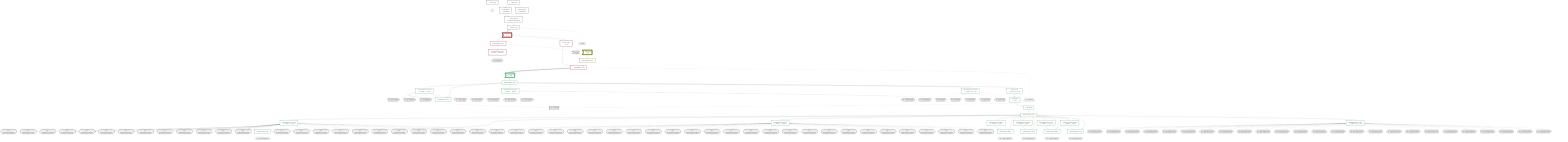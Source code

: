 graph TD
    classDef path fill:#eee,stroke:#000
    classDef plan fill:#fff,stroke-width:3px
    classDef itemplan fill:#fff,stroke-width:6px
    classDef sideeffectplan fill:#f00,stroke-width:6px

    %% subgraph fields
    P1{{"~"}}:::path
    P2[/">people"\]:::path
    P3>">people[]"]:::path
    P2 -.- P3
    P4([">pe…e[]>username"]):::path
    %% P3 -.-> P4
    P5[/">pe…e[]>items"\]:::path
    P6>">pe…e[]>items[]"]:::path
    P5 -.- P6
    P7{{">pe…e[]>items[]>parent"}}:::path
    P8([">pe…e[]>items[]>parent>id"]):::path
    %% P7 -.-> P8
    P9([">pe…e[]>items[]>parent>type"]):::path
    %% P7 -.-> P9
    P10([">pe…e[]>items[]>parent>type2"]):::path
    %% P7 -.-> P10
    P11([">pe…e[]>items[]>parent>id"]):::path
    %% P7 -.-> P11
    P12([">pe…e[]>items[]>parent>type"]):::path
    %% P7 -.-> P12
    P13([">pe…e[]>items[]>parent>type2"]):::path
    %% P7 -.-> P13
    P14([">pe…e[]>items[]>parent>id"]):::path
    %% P7 -.-> P14
    P15([">pe…e[]>items[]>parent>type"]):::path
    %% P7 -.-> P15
    P16([">pe…e[]>items[]>parent>type2"]):::path
    %% P7 -.-> P16
    P17([">pe…e[]>items[]>parent>id"]):::path
    %% P7 -.-> P17
    P18([">pe…e[]>items[]>parent>type"]):::path
    %% P7 -.-> P18
    P19([">pe…e[]>items[]>parent>type2"]):::path
    %% P7 -.-> P19
    P20([">pe…e[]>items[]>parent>id"]):::path
    %% P7 -.-> P20
    P21([">pe…e[]>items[]>parent>type"]):::path
    %% P7 -.-> P21
    P22([">pe…e[]>items[]>parent>type2"]):::path
    %% P7 -.-> P22
    %% P6 -.-> P7
    P23([">pe…e[]>items[]>id"]):::path
    %% P6 -.-> P23
    P24([">pe…e[]>items[]>type"]):::path
    %% P6 -.-> P24
    P25([">pe…e[]>items[]>type2"]):::path
    %% P6 -.-> P25
    P26{{">pe…e[]>items[]>parent"}}:::path
    P27([">pe…e[]>items[]>parent>id"]):::path
    %% P26 -.-> P27
    P28([">pe…e[]>items[]>parent>type"]):::path
    %% P26 -.-> P28
    P29([">pe…e[]>items[]>parent>type2"]):::path
    %% P26 -.-> P29
    P30([">pe…e[]>items[]>parent>id"]):::path
    %% P26 -.-> P30
    P31([">pe…e[]>items[]>parent>type"]):::path
    %% P26 -.-> P31
    P32([">pe…e[]>items[]>parent>type2"]):::path
    %% P26 -.-> P32
    P33([">pe…e[]>items[]>parent>id"]):::path
    %% P26 -.-> P33
    P34([">pe…e[]>items[]>parent>type"]):::path
    %% P26 -.-> P34
    P35([">pe…e[]>items[]>parent>type2"]):::path
    %% P26 -.-> P35
    P36([">pe…e[]>items[]>parent>id"]):::path
    %% P26 -.-> P36
    P37([">pe…e[]>items[]>parent>type"]):::path
    %% P26 -.-> P37
    P38([">pe…e[]>items[]>parent>type2"]):::path
    %% P26 -.-> P38
    P39([">pe…e[]>items[]>parent>id"]):::path
    %% P26 -.-> P39
    P40([">pe…e[]>items[]>parent>type"]):::path
    %% P26 -.-> P40
    P41([">pe…e[]>items[]>parent>type2"]):::path
    %% P26 -.-> P41
    %% P6 -.-> P26
    P42([">pe…e[]>items[]>id"]):::path
    %% P6 -.-> P42
    P43([">pe…e[]>items[]>type"]):::path
    %% P6 -.-> P43
    P44([">pe…e[]>items[]>type2"]):::path
    %% P6 -.-> P44
    P45{{">pe…e[]>items[]>parent"}}:::path
    P46([">pe…e[]>items[]>parent>id"]):::path
    %% P45 -.-> P46
    P47([">pe…e[]>items[]>parent>type"]):::path
    %% P45 -.-> P47
    P48([">pe…e[]>items[]>parent>type2"]):::path
    %% P45 -.-> P48
    P49([">pe…e[]>items[]>parent>id"]):::path
    %% P45 -.-> P49
    P50([">pe…e[]>items[]>parent>type"]):::path
    %% P45 -.-> P50
    P51([">pe…e[]>items[]>parent>type2"]):::path
    %% P45 -.-> P51
    P52([">pe…e[]>items[]>parent>id"]):::path
    %% P45 -.-> P52
    P53([">pe…e[]>items[]>parent>type"]):::path
    %% P45 -.-> P53
    P54([">pe…e[]>items[]>parent>type2"]):::path
    %% P45 -.-> P54
    P55([">pe…e[]>items[]>parent>id"]):::path
    %% P45 -.-> P55
    P56([">pe…e[]>items[]>parent>type"]):::path
    %% P45 -.-> P56
    P57([">pe…e[]>items[]>parent>type2"]):::path
    %% P45 -.-> P57
    P58([">pe…e[]>items[]>parent>id"]):::path
    %% P45 -.-> P58
    P59([">pe…e[]>items[]>parent>type"]):::path
    %% P45 -.-> P59
    P60([">pe…e[]>items[]>parent>type2"]):::path
    %% P45 -.-> P60
    %% P6 -.-> P45
    P61([">pe…e[]>items[]>id"]):::path
    %% P6 -.-> P61
    P62([">pe…e[]>items[]>type"]):::path
    %% P6 -.-> P62
    P63([">pe…e[]>items[]>type2"]):::path
    %% P6 -.-> P63
    P64{{">pe…e[]>items[]>parent"}}:::path
    P65([">pe…e[]>items[]>parent>id"]):::path
    %% P64 -.-> P65
    P66([">pe…e[]>items[]>parent>type"]):::path
    %% P64 -.-> P66
    P67([">pe…e[]>items[]>parent>type2"]):::path
    %% P64 -.-> P67
    P68([">pe…e[]>items[]>parent>id"]):::path
    %% P64 -.-> P68
    P69([">pe…e[]>items[]>parent>type"]):::path
    %% P64 -.-> P69
    P70([">pe…e[]>items[]>parent>type2"]):::path
    %% P64 -.-> P70
    P71([">pe…e[]>items[]>parent>id"]):::path
    %% P64 -.-> P71
    P72([">pe…e[]>items[]>parent>type"]):::path
    %% P64 -.-> P72
    P73([">pe…e[]>items[]>parent>type2"]):::path
    %% P64 -.-> P73
    P74([">pe…e[]>items[]>parent>id"]):::path
    %% P64 -.-> P74
    P75([">pe…e[]>items[]>parent>type"]):::path
    %% P64 -.-> P75
    P76([">pe…e[]>items[]>parent>type2"]):::path
    %% P64 -.-> P76
    P77([">pe…e[]>items[]>parent>id"]):::path
    %% P64 -.-> P77
    P78([">pe…e[]>items[]>parent>type"]):::path
    %% P64 -.-> P78
    P79([">pe…e[]>items[]>parent>type2"]):::path
    %% P64 -.-> P79
    %% P6 -.-> P64
    P80([">pe…e[]>items[]>id"]):::path
    %% P6 -.-> P80
    P81([">pe…e[]>items[]>type"]):::path
    %% P6 -.-> P81
    P82([">pe…e[]>items[]>type2"]):::path
    %% P6 -.-> P82
    P83{{">pe…e[]>items[]>parent"}}:::path
    P84([">pe…e[]>items[]>parent>id"]):::path
    %% P83 -.-> P84
    P85([">pe…e[]>items[]>parent>type"]):::path
    %% P83 -.-> P85
    P86([">pe…e[]>items[]>parent>type2"]):::path
    %% P83 -.-> P86
    P87([">pe…e[]>items[]>parent>id"]):::path
    %% P83 -.-> P87
    P88([">pe…e[]>items[]>parent>type"]):::path
    %% P83 -.-> P88
    P89([">pe…e[]>items[]>parent>type2"]):::path
    %% P83 -.-> P89
    P90([">pe…e[]>items[]>parent>id"]):::path
    %% P83 -.-> P90
    P91([">pe…e[]>items[]>parent>type"]):::path
    %% P83 -.-> P91
    P92([">pe…e[]>items[]>parent>type2"]):::path
    %% P83 -.-> P92
    P93([">pe…e[]>items[]>parent>id"]):::path
    %% P83 -.-> P93
    P94([">pe…e[]>items[]>parent>type"]):::path
    %% P83 -.-> P94
    P95([">pe…e[]>items[]>parent>type2"]):::path
    %% P83 -.-> P95
    P96([">pe…e[]>items[]>parent>id"]):::path
    %% P83 -.-> P96
    P97([">pe…e[]>items[]>parent>type"]):::path
    %% P83 -.-> P97
    P98([">pe…e[]>items[]>parent>type2"]):::path
    %% P83 -.-> P98
    %% P6 -.-> P83
    P99([">pe…e[]>items[]>id"]):::path
    %% P6 -.-> P99
    P100([">pe…e[]>items[]>type"]):::path
    %% P6 -.-> P100
    P101([">pe…e[]>items[]>type2"]):::path
    %% P6 -.-> P101
    %% P3 -.-> P5
    %% P1 -.-> P2
    %% end

    %% define plans
    __Value_3["__Value[_3∈0]<br /><context>"]:::plan
    __Value_5["__Value[_5∈0]<br /><rootValue>"]:::plan
    PgSelect_7["PgSelect[_7∈0]<br /><people>"]:::plan
    __Item_11>"__Item[_11∈1]<br /><_7>"]:::itemplan
    PgSelectSingle_12["PgSelectSingle[_12∈1]<br /><people>"]:::plan
    PgClassExpression_13["PgClassExpression[_13∈1]<br /><__people__.#quot;username#quot;>"]:::plan
    __ListTransform_19["__ListTransform[_19∈1]<br /><each:_15>"]:::plan
    __Item_20>"__Item[_20∈2]<br /><_373>"]:::itemplan
    PgSelectSingle_21["PgSelectSingle[_21∈2]<br /><relational_items>"]:::plan
    __Item_22>"__Item[_22∈3]<br /><_19>"]:::itemplan
    PgSelectSingle_23["PgSelectSingle[_23∈3]<br /><relational_items>"]:::plan
    PgClassExpression_24["PgClassExpression[_24∈3]<br /><__relation...s__.#quot;type#quot;>"]:::plan
    PgPolymorphic_25["PgPolymorphic[_25∈3]"]:::plan
    First_38["First[_38∈3]"]:::plan
    PgSelectSingle_39["PgSelectSingle[_39∈3]<br /><relational_items>"]:::plan
    PgClassExpression_40["PgClassExpression[_40∈3]<br /><__relation...s__.#quot;type#quot;>"]:::plan
    PgPolymorphic_41["PgPolymorphic[_41∈3]"]:::plan
    PgClassExpression_51["PgClassExpression[_51∈3]<br /><__relation...__.#quot;type2#quot;>"]:::plan
    PgClassExpression_94["PgClassExpression[_94∈3]<br /><__relation...__.#quot;type2#quot;>"]:::plan
    PgClassExpression_109["PgClassExpression[_109∈3]<br /><__relation...s__.#quot;type#quot;>"]:::plan
    PgPolymorphic_110["PgPolymorphic[_110∈3]"]:::plan
    PgClassExpression_178["PgClassExpression[_178∈3]<br /><__relation...s__.#quot;type#quot;>"]:::plan
    PgPolymorphic_179["PgPolymorphic[_179∈3]"]:::plan
    PgClassExpression_247["PgClassExpression[_247∈3]<br /><__relation...s__.#quot;type#quot;>"]:::plan
    PgPolymorphic_248["PgPolymorphic[_248∈3]"]:::plan
    PgClassExpression_302["PgClassExpression[_302∈3]<br /><__relation...ems__.#quot;id#quot;>"]:::plan
    PgClassExpression_316["PgClassExpression[_316∈3]<br /><__relation...s__.#quot;type#quot;>"]:::plan
    PgPolymorphic_317["PgPolymorphic[_317∈3]"]:::plan
    PgClassExpression_358["PgClassExpression[_358∈3]<br /><__relation...ems__.#quot;id#quot;>"]:::plan
    Access_360["Access[_360∈0]<br /><_3.pgSettings>"]:::plan
    Access_361["Access[_361∈0]<br /><_3.withPgClient>"]:::plan
    Object_362["Object[_362∈0]<br /><{pgSettings,withPgClient}>"]:::plan
    Map_371["Map[_371∈3]<br /><_23:{#quot;0#quot;:2,#quot;1#quot;:3,#quot;2#quot;:4}>"]:::plan
    List_372["List[_372∈3]<br /><_371>"]:::plan
    Access_373["Access[_373∈1]<br /><_11.1>"]:::plan

    %% plan dependencies
    Object_362 --> PgSelect_7
    PgSelect_7 ==> __Item_11
    __Item_11 --> PgSelectSingle_12
    PgSelectSingle_12 --> PgClassExpression_13
    Access_373 --> __ListTransform_19
    PgSelectSingle_21 -.-> __ListTransform_19
    Access_373 -.-> __Item_20
    __Item_20 --> PgSelectSingle_21
    __ListTransform_19 ==> __Item_22
    __Item_22 --> PgSelectSingle_23
    PgSelectSingle_23 --> PgClassExpression_24
    PgSelectSingle_23 --> PgPolymorphic_25
    PgClassExpression_24 --> PgPolymorphic_25
    List_372 --> First_38
    First_38 --> PgSelectSingle_39
    PgSelectSingle_39 --> PgClassExpression_40
    PgSelectSingle_39 --> PgPolymorphic_41
    PgClassExpression_40 --> PgPolymorphic_41
    PgSelectSingle_39 --> PgClassExpression_51
    PgSelectSingle_23 --> PgClassExpression_94
    PgSelectSingle_39 --> PgClassExpression_109
    PgSelectSingle_39 --> PgPolymorphic_110
    PgClassExpression_109 --> PgPolymorphic_110
    PgSelectSingle_39 --> PgClassExpression_178
    PgSelectSingle_39 --> PgPolymorphic_179
    PgClassExpression_178 --> PgPolymorphic_179
    PgSelectSingle_39 --> PgClassExpression_247
    PgSelectSingle_39 --> PgPolymorphic_248
    PgClassExpression_247 --> PgPolymorphic_248
    PgSelectSingle_23 --> PgClassExpression_302
    PgSelectSingle_39 --> PgClassExpression_316
    PgSelectSingle_39 --> PgPolymorphic_317
    PgClassExpression_316 --> PgPolymorphic_317
    PgSelectSingle_39 --> PgClassExpression_358
    __Value_3 --> Access_360
    __Value_3 --> Access_361
    Access_360 --> Object_362
    Access_361 --> Object_362
    PgSelectSingle_23 --> Map_371
    Map_371 --> List_372
    __Item_11 --> Access_373

    %% plan-to-path relationships
    __Value_5 -.-> P1
    PgSelect_7 -.-> P2
    PgSelectSingle_12 -.-> P3
    PgClassExpression_13 -.-> P4
    __ListTransform_19 -.-> P5
    PgPolymorphic_25 -.-> P6
    PgPolymorphic_41 -.-> P7
    PgClassExpression_358 -.-> P8
    PgClassExpression_40 -.-> P9
    PgClassExpression_51 -.-> P10
    PgClassExpression_358 -.-> P11
    PgClassExpression_40 -.-> P12
    PgClassExpression_51 -.-> P13
    PgClassExpression_358 -.-> P14
    PgClassExpression_40 -.-> P15
    PgClassExpression_51 -.-> P16
    PgClassExpression_358 -.-> P17
    PgClassExpression_40 -.-> P18
    PgClassExpression_51 -.-> P19
    PgClassExpression_358 -.-> P20
    PgClassExpression_40 -.-> P21
    PgClassExpression_51 -.-> P22
    PgClassExpression_302 -.-> P23
    PgClassExpression_24 -.-> P24
    PgClassExpression_94 -.-> P25
    PgPolymorphic_110 -.-> P26
    PgClassExpression_358 -.-> P27
    PgClassExpression_40 -.-> P28
    PgClassExpression_51 -.-> P29
    PgClassExpression_358 -.-> P30
    PgClassExpression_40 -.-> P31
    PgClassExpression_51 -.-> P32
    PgClassExpression_358 -.-> P33
    PgClassExpression_40 -.-> P34
    PgClassExpression_51 -.-> P35
    PgClassExpression_358 -.-> P36
    PgClassExpression_40 -.-> P37
    PgClassExpression_51 -.-> P38
    PgClassExpression_358 -.-> P39
    PgClassExpression_40 -.-> P40
    PgClassExpression_51 -.-> P41
    PgClassExpression_302 -.-> P42
    PgClassExpression_24 -.-> P43
    PgClassExpression_94 -.-> P44
    PgPolymorphic_179 -.-> P45
    PgClassExpression_358 -.-> P46
    PgClassExpression_40 -.-> P47
    PgClassExpression_51 -.-> P48
    PgClassExpression_358 -.-> P49
    PgClassExpression_40 -.-> P50
    PgClassExpression_51 -.-> P51
    PgClassExpression_358 -.-> P52
    PgClassExpression_40 -.-> P53
    PgClassExpression_51 -.-> P54
    PgClassExpression_358 -.-> P55
    PgClassExpression_40 -.-> P56
    PgClassExpression_51 -.-> P57
    PgClassExpression_358 -.-> P58
    PgClassExpression_40 -.-> P59
    PgClassExpression_51 -.-> P60
    PgClassExpression_302 -.-> P61
    PgClassExpression_24 -.-> P62
    PgClassExpression_94 -.-> P63
    PgPolymorphic_248 -.-> P64
    PgClassExpression_358 -.-> P65
    PgClassExpression_40 -.-> P66
    PgClassExpression_51 -.-> P67
    PgClassExpression_358 -.-> P68
    PgClassExpression_40 -.-> P69
    PgClassExpression_51 -.-> P70
    PgClassExpression_358 -.-> P71
    PgClassExpression_40 -.-> P72
    PgClassExpression_51 -.-> P73
    PgClassExpression_358 -.-> P74
    PgClassExpression_40 -.-> P75
    PgClassExpression_51 -.-> P76
    PgClassExpression_358 -.-> P77
    PgClassExpression_40 -.-> P78
    PgClassExpression_51 -.-> P79
    PgClassExpression_302 -.-> P80
    PgClassExpression_24 -.-> P81
    PgClassExpression_94 -.-> P82
    PgPolymorphic_317 -.-> P83
    PgClassExpression_358 -.-> P84
    PgClassExpression_40 -.-> P85
    PgClassExpression_51 -.-> P86
    PgClassExpression_358 -.-> P87
    PgClassExpression_40 -.-> P88
    PgClassExpression_51 -.-> P89
    PgClassExpression_358 -.-> P90
    PgClassExpression_40 -.-> P91
    PgClassExpression_51 -.-> P92
    PgClassExpression_358 -.-> P93
    PgClassExpression_40 -.-> P94
    PgClassExpression_51 -.-> P95
    PgClassExpression_358 -.-> P96
    PgClassExpression_40 -.-> P97
    PgClassExpression_51 -.-> P98
    PgClassExpression_302 -.-> P99
    PgClassExpression_24 -.-> P100
    PgClassExpression_94 -.-> P101

    %% allocate buckets
    classDef bucket0 stroke:#696969
    class __Value_3,__Value_5,PgSelect_7,Access_360,Access_361,Object_362 bucket0
    classDef bucket1 stroke:#a52a2a
    class __Item_11,PgSelectSingle_12,PgClassExpression_13,__ListTransform_19,Access_373 bucket1
    classDef bucket2 stroke:#808000
    class __Item_20,PgSelectSingle_21 bucket2
    classDef bucket3 stroke:#3cb371
    class __Item_22,PgSelectSingle_23,PgClassExpression_24,PgPolymorphic_25,First_38,PgSelectSingle_39,PgClassExpression_40,PgPolymorphic_41,PgClassExpression_51,PgClassExpression_94,PgClassExpression_109,PgPolymorphic_110,PgClassExpression_178,PgPolymorphic_179,PgClassExpression_247,PgPolymorphic_248,PgClassExpression_302,PgClassExpression_316,PgPolymorphic_317,PgClassExpression_358,Map_371,List_372 bucket3